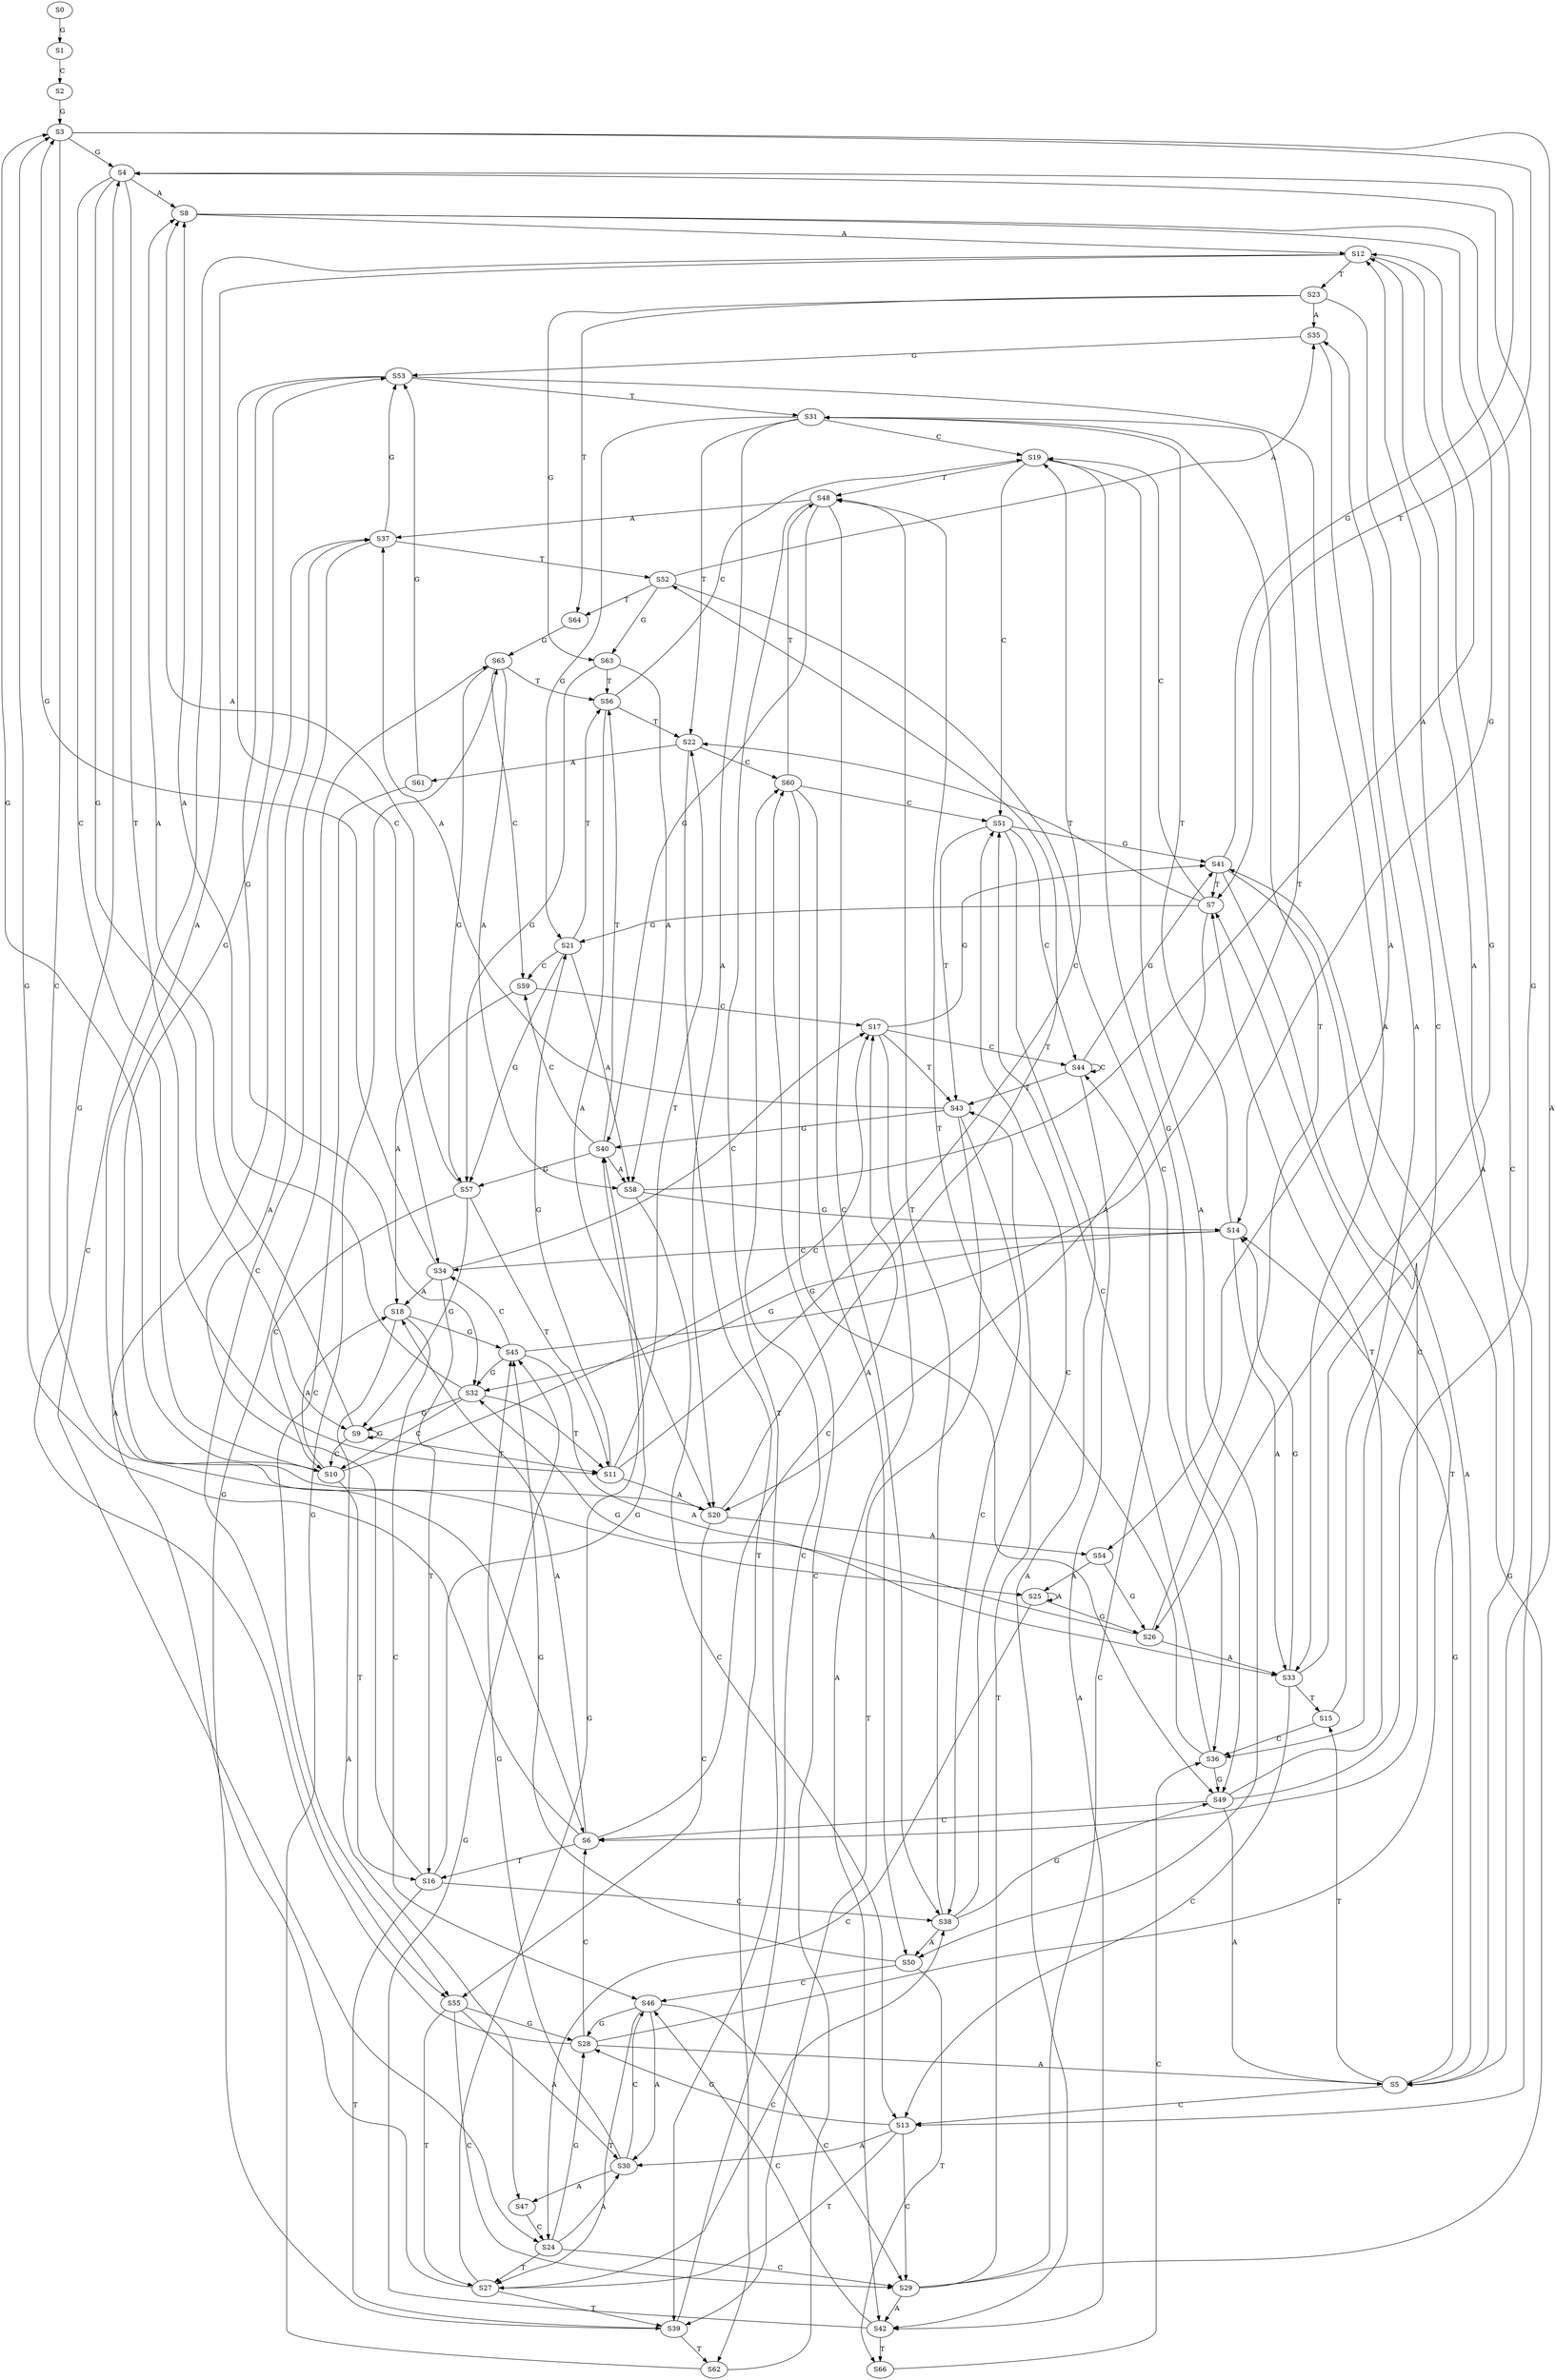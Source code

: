 strict digraph  {
	S0 -> S1 [ label = G ];
	S1 -> S2 [ label = C ];
	S2 -> S3 [ label = G ];
	S3 -> S4 [ label = G ];
	S3 -> S5 [ label = A ];
	S3 -> S6 [ label = C ];
	S3 -> S7 [ label = T ];
	S4 -> S8 [ label = A ];
	S4 -> S9 [ label = G ];
	S4 -> S10 [ label = C ];
	S4 -> S11 [ label = T ];
	S5 -> S12 [ label = A ];
	S5 -> S13 [ label = C ];
	S5 -> S14 [ label = G ];
	S5 -> S15 [ label = T ];
	S6 -> S3 [ label = G ];
	S6 -> S16 [ label = T ];
	S6 -> S17 [ label = C ];
	S6 -> S18 [ label = A ];
	S7 -> S19 [ label = C ];
	S7 -> S20 [ label = A ];
	S7 -> S21 [ label = G ];
	S7 -> S22 [ label = T ];
	S8 -> S12 [ label = A ];
	S8 -> S14 [ label = G ];
	S8 -> S13 [ label = C ];
	S9 -> S11 [ label = T ];
	S9 -> S10 [ label = C ];
	S9 -> S9 [ label = G ];
	S9 -> S8 [ label = A ];
	S10 -> S16 [ label = T ];
	S10 -> S17 [ label = C ];
	S10 -> S18 [ label = A ];
	S10 -> S3 [ label = G ];
	S11 -> S20 [ label = A ];
	S11 -> S19 [ label = C ];
	S11 -> S21 [ label = G ];
	S11 -> S22 [ label = T ];
	S12 -> S23 [ label = T ];
	S12 -> S24 [ label = C ];
	S12 -> S25 [ label = A ];
	S12 -> S26 [ label = G ];
	S13 -> S27 [ label = T ];
	S13 -> S28 [ label = G ];
	S13 -> S29 [ label = C ];
	S13 -> S30 [ label = A ];
	S14 -> S31 [ label = T ];
	S14 -> S32 [ label = G ];
	S14 -> S33 [ label = A ];
	S14 -> S34 [ label = C ];
	S15 -> S35 [ label = A ];
	S15 -> S36 [ label = C ];
	S16 -> S37 [ label = A ];
	S16 -> S38 [ label = C ];
	S16 -> S39 [ label = T ];
	S16 -> S40 [ label = G ];
	S17 -> S41 [ label = G ];
	S17 -> S42 [ label = A ];
	S17 -> S43 [ label = T ];
	S17 -> S44 [ label = C ];
	S18 -> S45 [ label = G ];
	S18 -> S46 [ label = C ];
	S18 -> S47 [ label = A ];
	S19 -> S48 [ label = T ];
	S19 -> S49 [ label = G ];
	S19 -> S50 [ label = A ];
	S19 -> S51 [ label = C ];
	S20 -> S52 [ label = T ];
	S20 -> S53 [ label = G ];
	S20 -> S54 [ label = A ];
	S20 -> S55 [ label = C ];
	S21 -> S56 [ label = T ];
	S21 -> S57 [ label = G ];
	S21 -> S58 [ label = A ];
	S21 -> S59 [ label = C ];
	S22 -> S60 [ label = C ];
	S22 -> S61 [ label = A ];
	S22 -> S62 [ label = T ];
	S23 -> S35 [ label = A ];
	S23 -> S36 [ label = C ];
	S23 -> S63 [ label = G ];
	S23 -> S64 [ label = T ];
	S24 -> S30 [ label = A ];
	S24 -> S29 [ label = C ];
	S24 -> S28 [ label = G ];
	S24 -> S27 [ label = T ];
	S25 -> S26 [ label = G ];
	S25 -> S24 [ label = C ];
	S25 -> S25 [ label = A ];
	S26 -> S31 [ label = T ];
	S26 -> S33 [ label = A ];
	S26 -> S32 [ label = G ];
	S27 -> S37 [ label = A ];
	S27 -> S38 [ label = C ];
	S27 -> S39 [ label = T ];
	S27 -> S40 [ label = G ];
	S28 -> S4 [ label = G ];
	S28 -> S5 [ label = A ];
	S28 -> S7 [ label = T ];
	S28 -> S6 [ label = C ];
	S29 -> S44 [ label = C ];
	S29 -> S42 [ label = A ];
	S29 -> S43 [ label = T ];
	S29 -> S41 [ label = G ];
	S30 -> S45 [ label = G ];
	S30 -> S46 [ label = C ];
	S30 -> S47 [ label = A ];
	S31 -> S20 [ label = A ];
	S31 -> S19 [ label = C ];
	S31 -> S21 [ label = G ];
	S31 -> S22 [ label = T ];
	S32 -> S8 [ label = A ];
	S32 -> S9 [ label = G ];
	S32 -> S11 [ label = T ];
	S32 -> S10 [ label = C ];
	S33 -> S12 [ label = A ];
	S33 -> S13 [ label = C ];
	S33 -> S15 [ label = T ];
	S33 -> S14 [ label = G ];
	S34 -> S17 [ label = C ];
	S34 -> S18 [ label = A ];
	S34 -> S16 [ label = T ];
	S34 -> S3 [ label = G ];
	S35 -> S53 [ label = G ];
	S35 -> S54 [ label = A ];
	S36 -> S51 [ label = C ];
	S36 -> S49 [ label = G ];
	S36 -> S48 [ label = T ];
	S37 -> S53 [ label = G ];
	S37 -> S52 [ label = T ];
	S37 -> S55 [ label = C ];
	S38 -> S48 [ label = T ];
	S38 -> S49 [ label = G ];
	S38 -> S51 [ label = C ];
	S38 -> S50 [ label = A ];
	S39 -> S60 [ label = C ];
	S39 -> S62 [ label = T ];
	S39 -> S65 [ label = G ];
	S40 -> S58 [ label = A ];
	S40 -> S59 [ label = C ];
	S40 -> S57 [ label = G ];
	S40 -> S56 [ label = T ];
	S41 -> S5 [ label = A ];
	S41 -> S4 [ label = G ];
	S41 -> S7 [ label = T ];
	S41 -> S6 [ label = C ];
	S42 -> S45 [ label = G ];
	S42 -> S66 [ label = T ];
	S42 -> S46 [ label = C ];
	S43 -> S40 [ label = G ];
	S43 -> S38 [ label = C ];
	S43 -> S37 [ label = A ];
	S43 -> S39 [ label = T ];
	S44 -> S41 [ label = G ];
	S44 -> S44 [ label = C ];
	S44 -> S42 [ label = A ];
	S44 -> S43 [ label = T ];
	S45 -> S32 [ label = G ];
	S45 -> S31 [ label = T ];
	S45 -> S33 [ label = A ];
	S45 -> S34 [ label = C ];
	S46 -> S27 [ label = T ];
	S46 -> S29 [ label = C ];
	S46 -> S30 [ label = A ];
	S46 -> S28 [ label = G ];
	S47 -> S24 [ label = C ];
	S48 -> S40 [ label = G ];
	S48 -> S38 [ label = C ];
	S48 -> S37 [ label = A ];
	S48 -> S39 [ label = T ];
	S49 -> S4 [ label = G ];
	S49 -> S7 [ label = T ];
	S49 -> S6 [ label = C ];
	S49 -> S5 [ label = A ];
	S50 -> S66 [ label = T ];
	S50 -> S46 [ label = C ];
	S50 -> S45 [ label = G ];
	S51 -> S44 [ label = C ];
	S51 -> S42 [ label = A ];
	S51 -> S43 [ label = T ];
	S51 -> S41 [ label = G ];
	S52 -> S36 [ label = C ];
	S52 -> S35 [ label = A ];
	S52 -> S64 [ label = T ];
	S52 -> S63 [ label = G ];
	S53 -> S31 [ label = T ];
	S53 -> S33 [ label = A ];
	S53 -> S34 [ label = C ];
	S53 -> S32 [ label = G ];
	S54 -> S26 [ label = G ];
	S54 -> S25 [ label = A ];
	S55 -> S28 [ label = G ];
	S55 -> S27 [ label = T ];
	S55 -> S29 [ label = C ];
	S55 -> S30 [ label = A ];
	S56 -> S19 [ label = C ];
	S56 -> S22 [ label = T ];
	S56 -> S20 [ label = A ];
	S57 -> S9 [ label = G ];
	S57 -> S10 [ label = C ];
	S57 -> S8 [ label = A ];
	S57 -> S11 [ label = T ];
	S58 -> S14 [ label = G ];
	S58 -> S13 [ label = C ];
	S58 -> S12 [ label = A ];
	S59 -> S17 [ label = C ];
	S59 -> S18 [ label = A ];
	S60 -> S50 [ label = A ];
	S60 -> S51 [ label = C ];
	S60 -> S48 [ label = T ];
	S60 -> S49 [ label = G ];
	S61 -> S55 [ label = C ];
	S61 -> S53 [ label = G ];
	S62 -> S65 [ label = G ];
	S62 -> S60 [ label = C ];
	S63 -> S57 [ label = G ];
	S63 -> S58 [ label = A ];
	S63 -> S56 [ label = T ];
	S64 -> S65 [ label = G ];
	S65 -> S57 [ label = G ];
	S65 -> S59 [ label = C ];
	S65 -> S56 [ label = T ];
	S65 -> S58 [ label = A ];
	S66 -> S36 [ label = C ];
}
